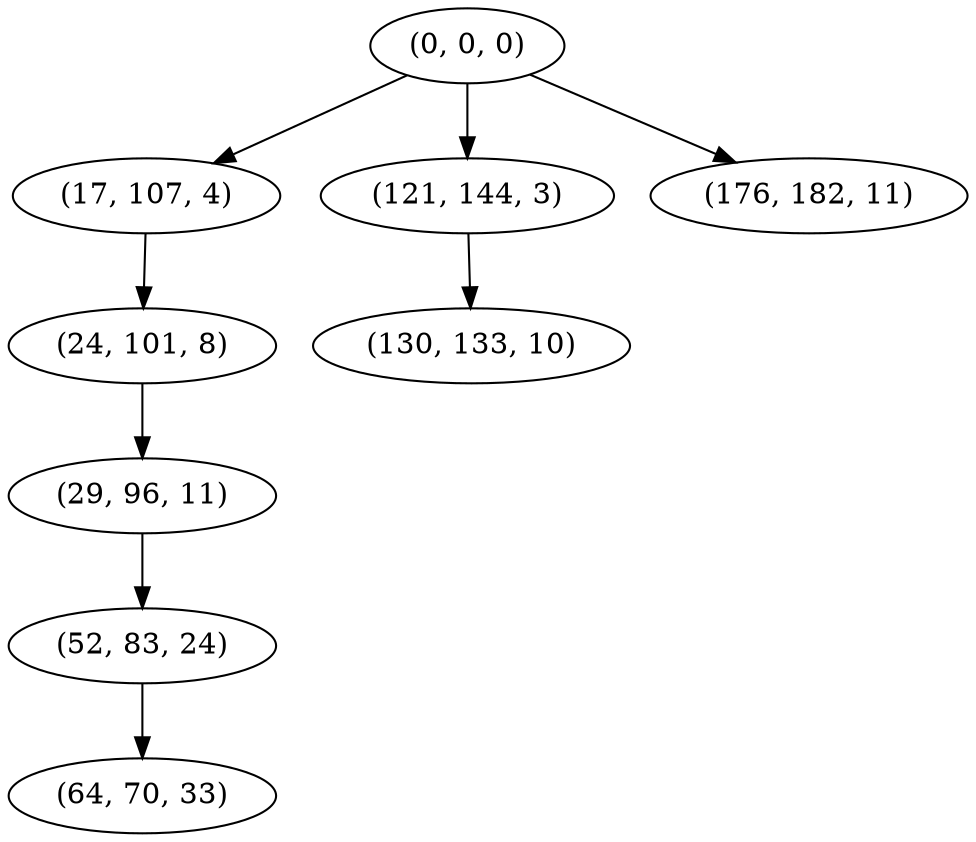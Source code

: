 digraph tree {
    "(0, 0, 0)";
    "(17, 107, 4)";
    "(24, 101, 8)";
    "(29, 96, 11)";
    "(52, 83, 24)";
    "(64, 70, 33)";
    "(121, 144, 3)";
    "(130, 133, 10)";
    "(176, 182, 11)";
    "(0, 0, 0)" -> "(17, 107, 4)";
    "(0, 0, 0)" -> "(121, 144, 3)";
    "(0, 0, 0)" -> "(176, 182, 11)";
    "(17, 107, 4)" -> "(24, 101, 8)";
    "(24, 101, 8)" -> "(29, 96, 11)";
    "(29, 96, 11)" -> "(52, 83, 24)";
    "(52, 83, 24)" -> "(64, 70, 33)";
    "(121, 144, 3)" -> "(130, 133, 10)";
}
